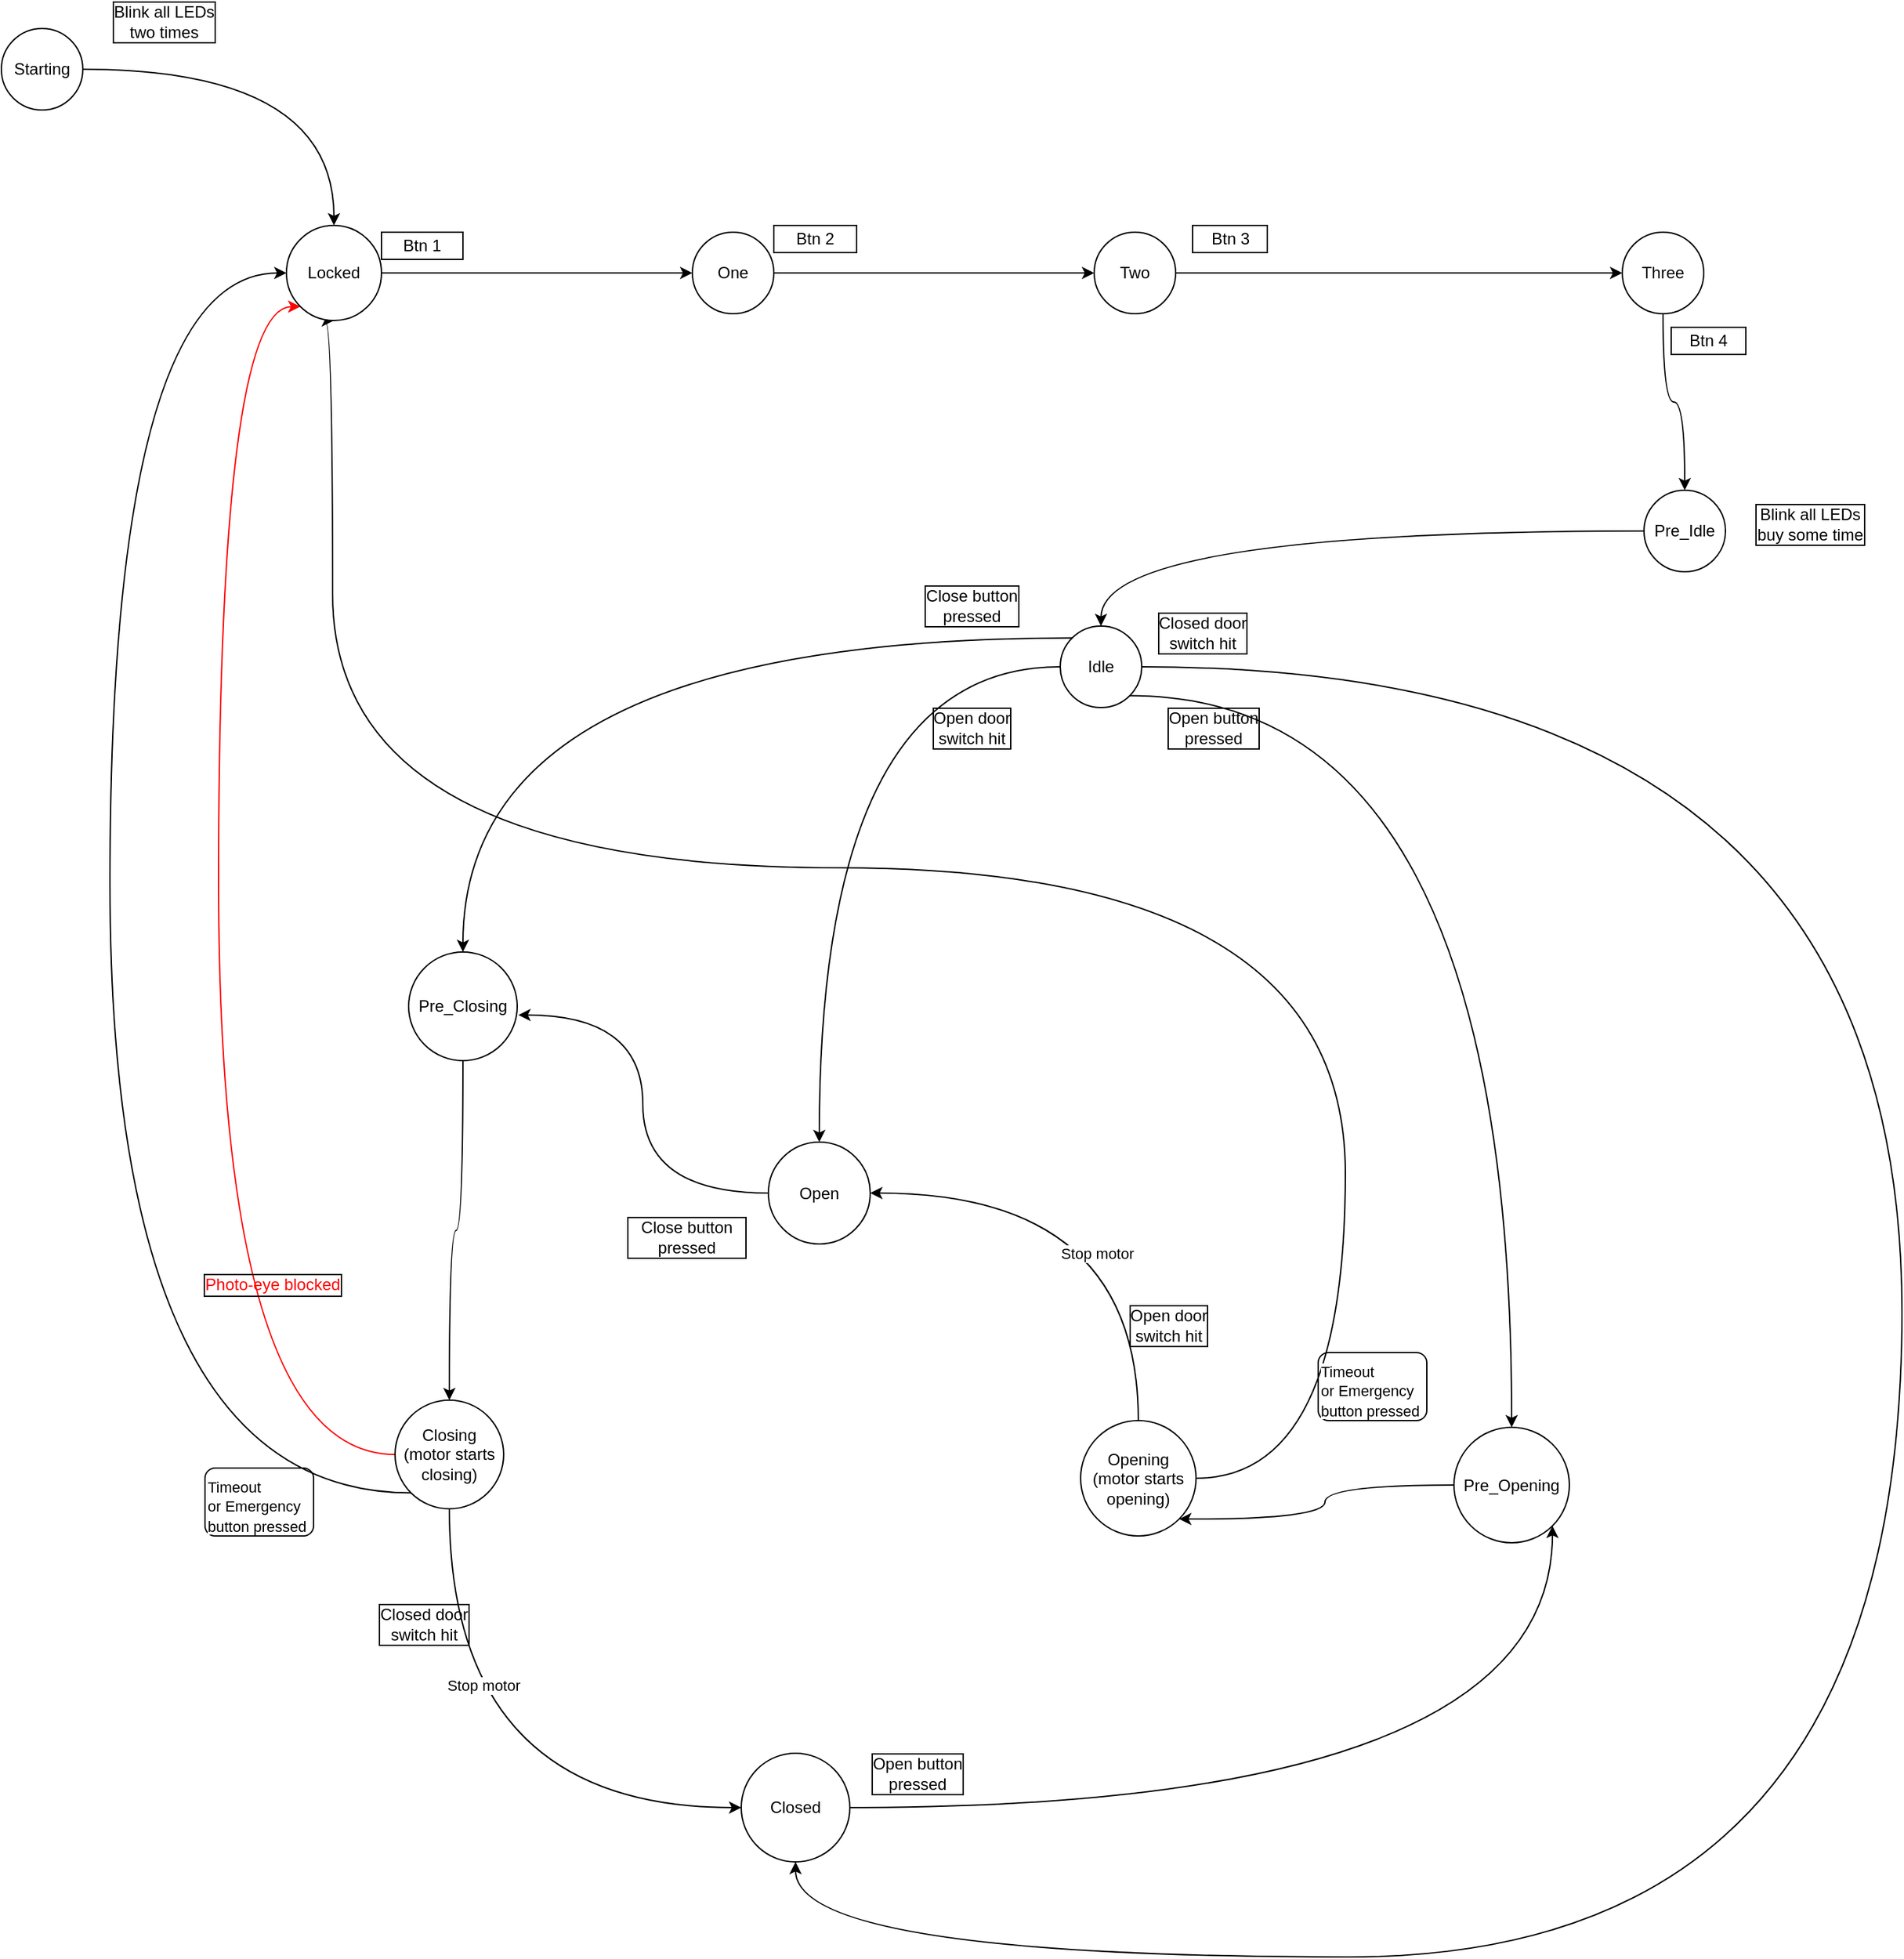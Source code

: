 <mxfile version="20.6.2" type="device"><diagram id="C5RBs43oDa-KdzZeNtuy" name="Page-1"><mxGraphModel dx="3084" dy="2571" grid="1" gridSize="10" guides="1" tooltips="1" connect="1" arrows="1" fold="1" page="1" pageScale="1" pageWidth="827" pageHeight="1169" math="0" shadow="0"><root><mxCell id="WIyWlLk6GJQsqaUBKTNV-0"/><mxCell id="WIyWlLk6GJQsqaUBKTNV-1" parent="WIyWlLk6GJQsqaUBKTNV-0"/><mxCell id="VJo2AUDcr9T1o05i5TyA-7" style="edgeStyle=orthogonalEdgeStyle;curved=1;rounded=0;orthogonalLoop=1;jettySize=auto;html=1;entryX=1.01;entryY=0.58;entryDx=0;entryDy=0;entryPerimeter=0;" parent="WIyWlLk6GJQsqaUBKTNV-1" source="VJo2AUDcr9T1o05i5TyA-1" target="vWDUo3AVsyV2FK8CLO7f-2" edge="1"><mxGeometry relative="1" as="geometry"/></mxCell><mxCell id="VJo2AUDcr9T1o05i5TyA-1" value="Open" style="ellipse;whiteSpace=wrap;html=1;aspect=fixed;" parent="WIyWlLk6GJQsqaUBKTNV-1" vertex="1"><mxGeometry x="275" y="190" width="75" height="75" as="geometry"/></mxCell><mxCell id="VJo2AUDcr9T1o05i5TyA-8" style="edgeStyle=orthogonalEdgeStyle;curved=1;rounded=0;orthogonalLoop=1;jettySize=auto;html=1;entryX=0;entryY=0.5;entryDx=0;entryDy=0;exitX=0.5;exitY=1;exitDx=0;exitDy=0;" parent="WIyWlLk6GJQsqaUBKTNV-1" source="VJo2AUDcr9T1o05i5TyA-2" target="VJo2AUDcr9T1o05i5TyA-3" edge="1"><mxGeometry relative="1" as="geometry"/></mxCell><mxCell id="oEJtRUPw2fqvS0mluCRM-9" value="Stop motor" style="edgeLabel;html=1;align=center;verticalAlign=middle;resizable=0;points=[];" parent="VJo2AUDcr9T1o05i5TyA-8" vertex="1" connectable="0"><mxGeometry x="-0.404" y="25" relative="1" as="geometry"><mxPoint as="offset"/></mxGeometry></mxCell><mxCell id="oEJtRUPw2fqvS0mluCRM-2" style="edgeStyle=orthogonalEdgeStyle;curved=1;rounded=0;orthogonalLoop=1;jettySize=auto;html=1;exitX=0;exitY=1;exitDx=0;exitDy=0;entryX=0;entryY=0.5;entryDx=0;entryDy=0;" parent="WIyWlLk6GJQsqaUBKTNV-1" source="VJo2AUDcr9T1o05i5TyA-2" target="FJrF2PS5dXuHhRnvNcnO-0" edge="1"><mxGeometry relative="1" as="geometry"><Array as="points"><mxPoint x="-210" y="448"/><mxPoint x="-210" y="-450"/></Array></mxGeometry></mxCell><mxCell id="_0275pHIBKGY3nrcJJms-0" style="edgeStyle=orthogonalEdgeStyle;rounded=0;orthogonalLoop=1;jettySize=auto;html=1;entryX=0;entryY=1;entryDx=0;entryDy=0;curved=1;strokeColor=#FF0000;" parent="WIyWlLk6GJQsqaUBKTNV-1" source="VJo2AUDcr9T1o05i5TyA-2" target="FJrF2PS5dXuHhRnvNcnO-0" edge="1"><mxGeometry relative="1" as="geometry"><Array as="points"><mxPoint x="-130" y="420"/><mxPoint x="-130" y="-425"/></Array></mxGeometry></mxCell><mxCell id="VJo2AUDcr9T1o05i5TyA-2" value="Closing&lt;br&gt;(motor starts closing)" style="ellipse;whiteSpace=wrap;html=1;aspect=fixed;" parent="WIyWlLk6GJQsqaUBKTNV-1" vertex="1"><mxGeometry y="380" width="80" height="80" as="geometry"/></mxCell><mxCell id="VJo2AUDcr9T1o05i5TyA-5" style="edgeStyle=orthogonalEdgeStyle;rounded=0;orthogonalLoop=1;jettySize=auto;html=1;entryX=1;entryY=1;entryDx=0;entryDy=0;curved=1;" parent="WIyWlLk6GJQsqaUBKTNV-1" source="VJo2AUDcr9T1o05i5TyA-3" target="vWDUo3AVsyV2FK8CLO7f-0" edge="1"><mxGeometry relative="1" as="geometry"/></mxCell><mxCell id="VJo2AUDcr9T1o05i5TyA-3" value="Closed" style="ellipse;whiteSpace=wrap;html=1;aspect=fixed;" parent="WIyWlLk6GJQsqaUBKTNV-1" vertex="1"><mxGeometry x="255" y="640" width="80" height="80" as="geometry"/></mxCell><mxCell id="VJo2AUDcr9T1o05i5TyA-6" style="edgeStyle=orthogonalEdgeStyle;curved=1;rounded=0;orthogonalLoop=1;jettySize=auto;html=1;entryX=1;entryY=0.5;entryDx=0;entryDy=0;exitX=0.5;exitY=0;exitDx=0;exitDy=0;" parent="WIyWlLk6GJQsqaUBKTNV-1" source="VJo2AUDcr9T1o05i5TyA-4" target="VJo2AUDcr9T1o05i5TyA-1" edge="1"><mxGeometry relative="1" as="geometry"/></mxCell><mxCell id="oEJtRUPw2fqvS0mluCRM-8" value="Stop motor" style="edgeLabel;html=1;align=center;verticalAlign=middle;resizable=0;points=[];" parent="VJo2AUDcr9T1o05i5TyA-6" vertex="1" connectable="0"><mxGeometry x="0.087" y="44" relative="1" as="geometry"><mxPoint as="offset"/></mxGeometry></mxCell><mxCell id="oEJtRUPw2fqvS0mluCRM-0" style="edgeStyle=orthogonalEdgeStyle;rounded=0;orthogonalLoop=1;jettySize=auto;html=1;entryX=0.5;entryY=1;entryDx=0;entryDy=0;curved=1;exitX=1;exitY=0.5;exitDx=0;exitDy=0;" parent="WIyWlLk6GJQsqaUBKTNV-1" source="VJo2AUDcr9T1o05i5TyA-4" target="FJrF2PS5dXuHhRnvNcnO-0" edge="1"><mxGeometry relative="1" as="geometry"><Array as="points"><mxPoint x="700" y="438"/><mxPoint x="700" y="-12"/><mxPoint x="-46" y="-12"/></Array></mxGeometry></mxCell><mxCell id="VJo2AUDcr9T1o05i5TyA-4" value="Opening&lt;br&gt;(motor starts opening)" style="ellipse;whiteSpace=wrap;html=1;aspect=fixed;" parent="WIyWlLk6GJQsqaUBKTNV-1" vertex="1"><mxGeometry x="505" y="395" width="85" height="85" as="geometry"/></mxCell><mxCell id="8QXPTsqEDjwsBTx2nN1L-12" value="Open button&lt;br&gt;pressed" style="text;html=1;strokeColor=none;fillColor=none;align=center;verticalAlign=middle;whiteSpace=wrap;rounded=0;labelBorderColor=default;" parent="WIyWlLk6GJQsqaUBKTNV-1" vertex="1"><mxGeometry x="335" y="640" width="100" height="30" as="geometry"/></mxCell><mxCell id="8QXPTsqEDjwsBTx2nN1L-13" value="Close button pressed" style="text;html=1;strokeColor=none;fillColor=none;align=center;verticalAlign=middle;whiteSpace=wrap;rounded=0;labelBorderColor=default;" parent="WIyWlLk6GJQsqaUBKTNV-1" vertex="1"><mxGeometry x="170" y="240" width="90" height="40" as="geometry"/></mxCell><mxCell id="8QXPTsqEDjwsBTx2nN1L-14" value="Open door&lt;br&gt;switch hit" style="text;html=1;strokeColor=none;fillColor=none;align=center;verticalAlign=middle;whiteSpace=wrap;rounded=0;labelBorderColor=default;" parent="WIyWlLk6GJQsqaUBKTNV-1" vertex="1"><mxGeometry x="535" y="310" width="70" height="30" as="geometry"/></mxCell><mxCell id="8QXPTsqEDjwsBTx2nN1L-15" value="Closed door&lt;br&gt;switch hit" style="text;html=1;strokeColor=none;fillColor=none;align=center;verticalAlign=middle;whiteSpace=wrap;rounded=0;labelBorderColor=default;" parent="WIyWlLk6GJQsqaUBKTNV-1" vertex="1"><mxGeometry x="-16" y="530" width="75" height="30" as="geometry"/></mxCell><mxCell id="8QXPTsqEDjwsBTx2nN1L-16" value="&lt;font color=&quot;#ff0000&quot;&gt;Photo-eye blocked&lt;/font&gt;" style="text;html=1;strokeColor=none;fillColor=none;align=center;verticalAlign=middle;whiteSpace=wrap;rounded=0;labelBorderColor=default;" parent="WIyWlLk6GJQsqaUBKTNV-1" vertex="1"><mxGeometry x="-150" y="280" width="120" height="30" as="geometry"/></mxCell><mxCell id="8QXPTsqEDjwsBTx2nN1L-34" style="edgeStyle=orthogonalEdgeStyle;curved=1;rounded=0;orthogonalLoop=1;jettySize=auto;html=1;exitX=0.5;exitY=1;exitDx=0;exitDy=0;" parent="WIyWlLk6GJQsqaUBKTNV-1" edge="1"><mxGeometry relative="1" as="geometry"><mxPoint x="597.5" y="520" as="sourcePoint"/><mxPoint x="597.5" y="520" as="targetPoint"/></mxGeometry></mxCell><mxCell id="FJrF2PS5dXuHhRnvNcnO-4" style="edgeStyle=orthogonalEdgeStyle;rounded=0;orthogonalLoop=1;jettySize=auto;html=1;entryX=0;entryY=0.5;entryDx=0;entryDy=0;" parent="WIyWlLk6GJQsqaUBKTNV-1" source="FJrF2PS5dXuHhRnvNcnO-0" target="FJrF2PS5dXuHhRnvNcnO-1" edge="1"><mxGeometry relative="1" as="geometry"/></mxCell><mxCell id="FJrF2PS5dXuHhRnvNcnO-0" value="Locked" style="ellipse;whiteSpace=wrap;html=1;aspect=fixed;" parent="WIyWlLk6GJQsqaUBKTNV-1" vertex="1"><mxGeometry x="-80" y="-485" width="70" height="70" as="geometry"/></mxCell><mxCell id="FJrF2PS5dXuHhRnvNcnO-5" style="edgeStyle=orthogonalEdgeStyle;rounded=0;orthogonalLoop=1;jettySize=auto;html=1;entryX=0;entryY=0.5;entryDx=0;entryDy=0;" parent="WIyWlLk6GJQsqaUBKTNV-1" source="FJrF2PS5dXuHhRnvNcnO-1" target="FJrF2PS5dXuHhRnvNcnO-2" edge="1"><mxGeometry relative="1" as="geometry"/></mxCell><mxCell id="FJrF2PS5dXuHhRnvNcnO-1" value="One" style="ellipse;whiteSpace=wrap;html=1;aspect=fixed;" parent="WIyWlLk6GJQsqaUBKTNV-1" vertex="1"><mxGeometry x="219" y="-480" width="60" height="60" as="geometry"/></mxCell><mxCell id="FJrF2PS5dXuHhRnvNcnO-6" style="edgeStyle=orthogonalEdgeStyle;rounded=0;orthogonalLoop=1;jettySize=auto;html=1;entryX=0;entryY=0.5;entryDx=0;entryDy=0;" parent="WIyWlLk6GJQsqaUBKTNV-1" source="FJrF2PS5dXuHhRnvNcnO-2" target="FJrF2PS5dXuHhRnvNcnO-3" edge="1"><mxGeometry relative="1" as="geometry"/></mxCell><mxCell id="FJrF2PS5dXuHhRnvNcnO-2" value="Two" style="ellipse;whiteSpace=wrap;html=1;aspect=fixed;" parent="WIyWlLk6GJQsqaUBKTNV-1" vertex="1"><mxGeometry x="515" y="-480" width="60" height="60" as="geometry"/></mxCell><mxCell id="FJrF2PS5dXuHhRnvNcnO-17" style="edgeStyle=orthogonalEdgeStyle;curved=1;rounded=0;orthogonalLoop=1;jettySize=auto;html=1;entryX=0.5;entryY=0;entryDx=0;entryDy=0;exitX=0.5;exitY=1;exitDx=0;exitDy=0;" parent="WIyWlLk6GJQsqaUBKTNV-1" source="FJrF2PS5dXuHhRnvNcnO-3" target="k3GPtewJ508mzuSc3oc8-6" edge="1"><mxGeometry relative="1" as="geometry"/></mxCell><mxCell id="FJrF2PS5dXuHhRnvNcnO-3" value="Three" style="ellipse;whiteSpace=wrap;html=1;aspect=fixed;" parent="WIyWlLk6GJQsqaUBKTNV-1" vertex="1"><mxGeometry x="904" y="-480" width="60" height="60" as="geometry"/></mxCell><mxCell id="FJrF2PS5dXuHhRnvNcnO-19" style="edgeStyle=orthogonalEdgeStyle;curved=1;rounded=0;orthogonalLoop=1;jettySize=auto;html=1;entryX=0.5;entryY=0;entryDx=0;entryDy=0;" parent="WIyWlLk6GJQsqaUBKTNV-1" source="FJrF2PS5dXuHhRnvNcnO-16" target="VJo2AUDcr9T1o05i5TyA-1" edge="1"><mxGeometry relative="1" as="geometry"/></mxCell><mxCell id="FJrF2PS5dXuHhRnvNcnO-21" style="edgeStyle=orthogonalEdgeStyle;curved=1;rounded=0;orthogonalLoop=1;jettySize=auto;html=1;exitX=1;exitY=0.5;exitDx=0;exitDy=0;" parent="WIyWlLk6GJQsqaUBKTNV-1" source="FJrF2PS5dXuHhRnvNcnO-16" target="VJo2AUDcr9T1o05i5TyA-3" edge="1"><mxGeometry relative="1" as="geometry"><Array as="points"><mxPoint x="1110" y="-160"/><mxPoint x="1110" y="790"/><mxPoint x="295" y="790"/></Array></mxGeometry></mxCell><mxCell id="HDsSGj-fAolghMtujnf7-5" style="edgeStyle=orthogonalEdgeStyle;rounded=0;orthogonalLoop=1;jettySize=auto;html=1;exitX=0;exitY=0;exitDx=0;exitDy=0;curved=1;" parent="WIyWlLk6GJQsqaUBKTNV-1" source="FJrF2PS5dXuHhRnvNcnO-16" target="vWDUo3AVsyV2FK8CLO7f-2" edge="1"><mxGeometry relative="1" as="geometry"/></mxCell><mxCell id="HDsSGj-fAolghMtujnf7-8" style="edgeStyle=orthogonalEdgeStyle;curved=1;rounded=0;orthogonalLoop=1;jettySize=auto;html=1;exitX=1;exitY=1;exitDx=0;exitDy=0;entryX=0.5;entryY=0;entryDx=0;entryDy=0;" parent="WIyWlLk6GJQsqaUBKTNV-1" source="FJrF2PS5dXuHhRnvNcnO-16" target="vWDUo3AVsyV2FK8CLO7f-0" edge="1"><mxGeometry relative="1" as="geometry"/></mxCell><mxCell id="FJrF2PS5dXuHhRnvNcnO-16" value="Idle" style="ellipse;whiteSpace=wrap;html=1;aspect=fixed;" parent="WIyWlLk6GJQsqaUBKTNV-1" vertex="1"><mxGeometry x="490" y="-190" width="60" height="60" as="geometry"/></mxCell><mxCell id="HDsSGj-fAolghMtujnf7-1" value="Open door&lt;br&gt;switch hit" style="text;html=1;strokeColor=none;fillColor=none;align=center;verticalAlign=middle;whiteSpace=wrap;rounded=0;labelBorderColor=default;" parent="WIyWlLk6GJQsqaUBKTNV-1" vertex="1"><mxGeometry x="390" y="-130" width="70" height="30" as="geometry"/></mxCell><mxCell id="HDsSGj-fAolghMtujnf7-4" value="Closed door&lt;br&gt;switch hit" style="text;html=1;strokeColor=none;fillColor=none;align=center;verticalAlign=middle;whiteSpace=wrap;rounded=0;labelBorderColor=default;" parent="WIyWlLk6GJQsqaUBKTNV-1" vertex="1"><mxGeometry x="555" y="-200" width="80" height="30" as="geometry"/></mxCell><mxCell id="HDsSGj-fAolghMtujnf7-6" value="Close button&lt;br&gt;pressed" style="text;html=1;strokeColor=none;fillColor=none;align=center;verticalAlign=middle;whiteSpace=wrap;rounded=0;labelBorderColor=default;" parent="WIyWlLk6GJQsqaUBKTNV-1" vertex="1"><mxGeometry x="385" y="-220" width="80" height="30" as="geometry"/></mxCell><mxCell id="HDsSGj-fAolghMtujnf7-9" value="Open button&lt;br&gt;pressed" style="text;html=1;strokeColor=none;fillColor=none;align=center;verticalAlign=middle;whiteSpace=wrap;rounded=0;labelBorderColor=default;" parent="WIyWlLk6GJQsqaUBKTNV-1" vertex="1"><mxGeometry x="562.5" y="-130" width="80" height="30" as="geometry"/></mxCell><mxCell id="HDsSGj-fAolghMtujnf7-10" value="Btn 1" style="text;html=1;strokeColor=default;fillColor=none;align=center;verticalAlign=middle;whiteSpace=wrap;rounded=0;" parent="WIyWlLk6GJQsqaUBKTNV-1" vertex="1"><mxGeometry x="-10" y="-480" width="60" height="20" as="geometry"/></mxCell><mxCell id="HDsSGj-fAolghMtujnf7-11" value="Btn 2" style="text;html=1;strokeColor=default;fillColor=none;align=center;verticalAlign=middle;whiteSpace=wrap;rounded=0;" parent="WIyWlLk6GJQsqaUBKTNV-1" vertex="1"><mxGeometry x="279" y="-485" width="61" height="20" as="geometry"/></mxCell><mxCell id="HDsSGj-fAolghMtujnf7-12" value="Btn 3" style="text;html=1;strokeColor=default;fillColor=none;align=center;verticalAlign=middle;whiteSpace=wrap;rounded=0;" parent="WIyWlLk6GJQsqaUBKTNV-1" vertex="1"><mxGeometry x="587.5" y="-485" width="55" height="20" as="geometry"/></mxCell><mxCell id="HDsSGj-fAolghMtujnf7-13" value="Btn 4" style="text;html=1;strokeColor=default;fillColor=none;align=center;verticalAlign=middle;whiteSpace=wrap;rounded=0;" parent="WIyWlLk6GJQsqaUBKTNV-1" vertex="1"><mxGeometry x="940" y="-410" width="55" height="20" as="geometry"/></mxCell><mxCell id="Em4BcfFJLPzgugaw1xRp-5" value="&lt;span style=&quot;color: rgb(0, 0, 0); font-family: Helvetica; font-size: 11px; font-style: normal; font-variant-ligatures: normal; font-variant-caps: normal; font-weight: 400; letter-spacing: normal; orphans: 2; text-align: center; text-indent: 0px; text-transform: none; widows: 2; word-spacing: 0px; -webkit-text-stroke-width: 0px; background-color: rgb(255, 255, 255); text-decoration-thickness: initial; text-decoration-style: initial; text-decoration-color: initial; float: none; display: inline !important;&quot;&gt;Timeout&amp;nbsp;&lt;br&gt;or Emergency button pressed&lt;br&gt;&lt;/span&gt;" style="text;whiteSpace=wrap;html=1;strokeColor=default;rounded=1;" parent="WIyWlLk6GJQsqaUBKTNV-1" vertex="1"><mxGeometry x="-140" y="430" width="80" height="50" as="geometry"/></mxCell><mxCell id="k3GPtewJ508mzuSc3oc8-1" style="edgeStyle=orthogonalEdgeStyle;rounded=0;orthogonalLoop=1;jettySize=auto;html=1;entryX=0.5;entryY=0;entryDx=0;entryDy=0;curved=1;" parent="WIyWlLk6GJQsqaUBKTNV-1" source="k3GPtewJ508mzuSc3oc8-0" target="FJrF2PS5dXuHhRnvNcnO-0" edge="1"><mxGeometry relative="1" as="geometry"/></mxCell><mxCell id="k3GPtewJ508mzuSc3oc8-0" value="Starting" style="ellipse;whiteSpace=wrap;html=1;aspect=fixed;" parent="WIyWlLk6GJQsqaUBKTNV-1" vertex="1"><mxGeometry x="-290" y="-630" width="60" height="60" as="geometry"/></mxCell><mxCell id="k3GPtewJ508mzuSc3oc8-3" value="&lt;span style=&quot;color: rgb(0, 0, 0); font-family: Helvetica; font-size: 11px; font-style: normal; font-variant-ligatures: normal; font-variant-caps: normal; font-weight: 400; letter-spacing: normal; orphans: 2; text-align: center; text-indent: 0px; text-transform: none; widows: 2; word-spacing: 0px; -webkit-text-stroke-width: 0px; background-color: rgb(255, 255, 255); text-decoration-thickness: initial; text-decoration-style: initial; text-decoration-color: initial; float: none; display: inline !important;&quot;&gt;Timeout&amp;nbsp;&lt;br&gt;or Emergency button pressed&lt;br&gt;&lt;/span&gt;" style="text;whiteSpace=wrap;html=1;strokeColor=default;rounded=1;" parent="WIyWlLk6GJQsqaUBKTNV-1" vertex="1"><mxGeometry x="680" y="345" width="80" height="50" as="geometry"/></mxCell><mxCell id="k3GPtewJ508mzuSc3oc8-7" style="edgeStyle=orthogonalEdgeStyle;curved=1;rounded=0;orthogonalLoop=1;jettySize=auto;html=1;entryX=0.5;entryY=0;entryDx=0;entryDy=0;" parent="WIyWlLk6GJQsqaUBKTNV-1" source="k3GPtewJ508mzuSc3oc8-6" target="FJrF2PS5dXuHhRnvNcnO-16" edge="1"><mxGeometry relative="1" as="geometry"/></mxCell><mxCell id="k3GPtewJ508mzuSc3oc8-6" value="Pre_Idle" style="ellipse;whiteSpace=wrap;html=1;aspect=fixed;" parent="WIyWlLk6GJQsqaUBKTNV-1" vertex="1"><mxGeometry x="920" y="-290" width="60" height="60" as="geometry"/></mxCell><mxCell id="k3GPtewJ508mzuSc3oc8-9" value="Blink all LEDs&lt;br&gt;buy some time" style="text;html=1;strokeColor=none;fillColor=none;align=center;verticalAlign=middle;whiteSpace=wrap;rounded=0;labelBorderColor=default;" parent="WIyWlLk6GJQsqaUBKTNV-1" vertex="1"><mxGeometry x="995" y="-280" width="95" height="30" as="geometry"/></mxCell><mxCell id="k3GPtewJ508mzuSc3oc8-10" value="Blink all LEDs&lt;br&gt;two times" style="text;html=1;strokeColor=none;fillColor=none;align=center;verticalAlign=middle;whiteSpace=wrap;rounded=0;labelBorderColor=default;" parent="WIyWlLk6GJQsqaUBKTNV-1" vertex="1"><mxGeometry x="-220" y="-650" width="100" height="30" as="geometry"/></mxCell><mxCell id="vWDUo3AVsyV2FK8CLO7f-1" style="edgeStyle=orthogonalEdgeStyle;rounded=0;orthogonalLoop=1;jettySize=auto;html=1;entryX=1;entryY=1;entryDx=0;entryDy=0;curved=1;" edge="1" parent="WIyWlLk6GJQsqaUBKTNV-1" source="vWDUo3AVsyV2FK8CLO7f-0" target="VJo2AUDcr9T1o05i5TyA-4"><mxGeometry relative="1" as="geometry"/></mxCell><mxCell id="vWDUo3AVsyV2FK8CLO7f-0" value="Pre_Opening" style="ellipse;whiteSpace=wrap;html=1;aspect=fixed;" vertex="1" parent="WIyWlLk6GJQsqaUBKTNV-1"><mxGeometry x="780" y="400" width="85" height="85" as="geometry"/></mxCell><mxCell id="vWDUo3AVsyV2FK8CLO7f-3" style="edgeStyle=orthogonalEdgeStyle;curved=1;rounded=0;orthogonalLoop=1;jettySize=auto;html=1;entryX=0.5;entryY=0;entryDx=0;entryDy=0;exitX=0.5;exitY=1;exitDx=0;exitDy=0;" edge="1" parent="WIyWlLk6GJQsqaUBKTNV-1" source="vWDUo3AVsyV2FK8CLO7f-2" target="VJo2AUDcr9T1o05i5TyA-2"><mxGeometry relative="1" as="geometry"/></mxCell><mxCell id="vWDUo3AVsyV2FK8CLO7f-2" value="Pre_Closing" style="ellipse;whiteSpace=wrap;html=1;aspect=fixed;" vertex="1" parent="WIyWlLk6GJQsqaUBKTNV-1"><mxGeometry x="10" y="50" width="80" height="80" as="geometry"/></mxCell></root></mxGraphModel></diagram></mxfile>